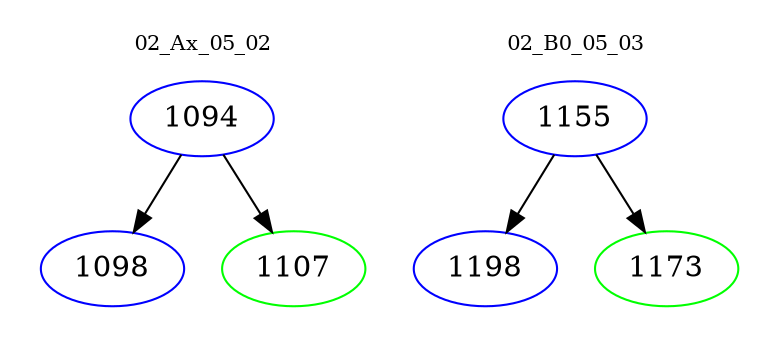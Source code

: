 digraph{
subgraph cluster_0 {
color = white
label = "02_Ax_05_02";
fontsize=10;
T0_1094 [label="1094", color="blue"]
T0_1094 -> T0_1098 [color="black"]
T0_1098 [label="1098", color="blue"]
T0_1094 -> T0_1107 [color="black"]
T0_1107 [label="1107", color="green"]
}
subgraph cluster_1 {
color = white
label = "02_B0_05_03";
fontsize=10;
T1_1155 [label="1155", color="blue"]
T1_1155 -> T1_1198 [color="black"]
T1_1198 [label="1198", color="blue"]
T1_1155 -> T1_1173 [color="black"]
T1_1173 [label="1173", color="green"]
}
}
